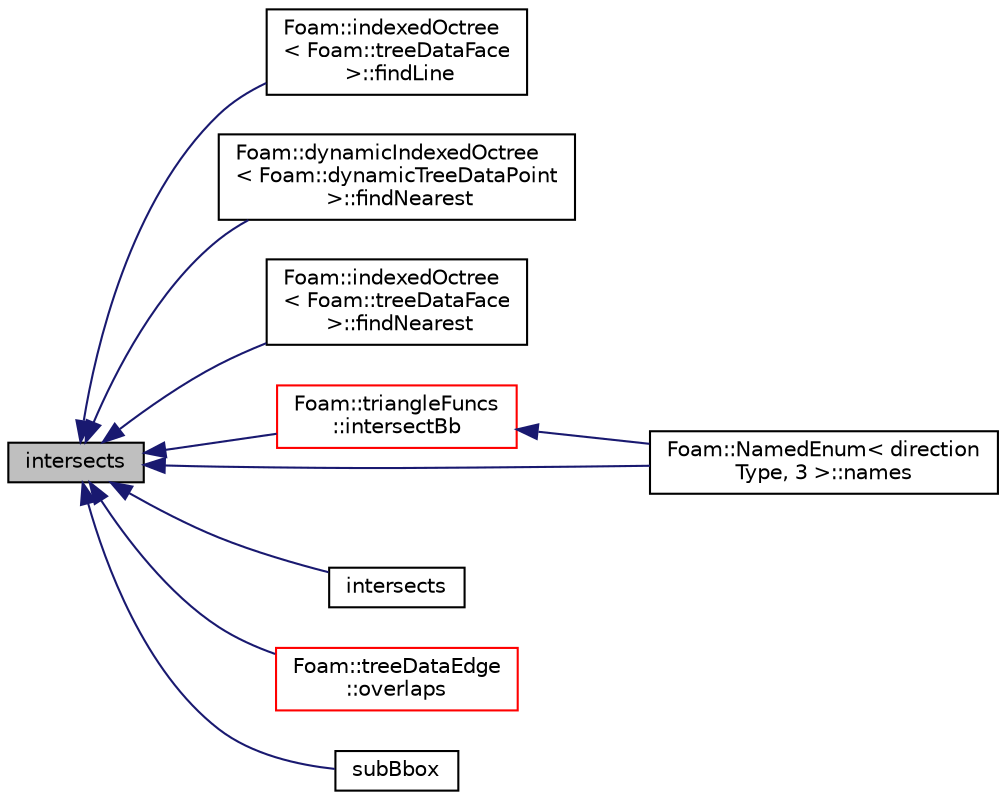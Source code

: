 digraph "intersects"
{
  bgcolor="transparent";
  edge [fontname="Helvetica",fontsize="10",labelfontname="Helvetica",labelfontsize="10"];
  node [fontname="Helvetica",fontsize="10",shape=record];
  rankdir="LR";
  Node200 [label="intersects",height=0.2,width=0.4,color="black", fillcolor="grey75", style="filled", fontcolor="black"];
  Node200 -> Node201 [dir="back",color="midnightblue",fontsize="10",style="solid",fontname="Helvetica"];
  Node201 [label="Foam::indexedOctree\l\< Foam::treeDataFace\l \>::findLine",height=0.2,width=0.4,color="black",URL="$a26157.html#af654b41bf89d6e3d50c31030ec6bcb24"];
  Node200 -> Node202 [dir="back",color="midnightblue",fontsize="10",style="solid",fontname="Helvetica"];
  Node202 [label="Foam::dynamicIndexedOctree\l\< Foam::dynamicTreeDataPoint\l \>::findNearest",height=0.2,width=0.4,color="black",URL="$a26745.html#ae090443cbaa3565bc6dc0b28e77793a8",tooltip="Low level: calculate nearest starting from subnode. "];
  Node200 -> Node203 [dir="back",color="midnightblue",fontsize="10",style="solid",fontname="Helvetica"];
  Node203 [label="Foam::indexedOctree\l\< Foam::treeDataFace\l \>::findNearest",height=0.2,width=0.4,color="black",URL="$a26157.html#abd1691a3fc13b01ad68fb3ca35ec22d8",tooltip="Low level: calculate nearest starting from subnode. "];
  Node200 -> Node204 [dir="back",color="midnightblue",fontsize="10",style="solid",fontname="Helvetica"];
  Node204 [label="Foam::triangleFuncs\l::intersectBb",height=0.2,width=0.4,color="red",URL="$a26657.html#a61b27a9e34057e49b2263d2ecd01144c",tooltip="Does triangle intersect bounding box. "];
  Node204 -> Node210 [dir="back",color="midnightblue",fontsize="10",style="solid",fontname="Helvetica"];
  Node210 [label="Foam::NamedEnum\< direction\lType, 3 \>::names",height=0.2,width=0.4,color="black",URL="$a27113.html#a7350da3a0edd92cd11e6c479c9967dc8"];
  Node200 -> Node211 [dir="back",color="midnightblue",fontsize="10",style="solid",fontname="Helvetica"];
  Node211 [label="intersects",height=0.2,width=0.4,color="black",URL="$a28773.html#ad7066af0d689a213199a42976e40d12c",tooltip="Like above but does not return faces point is on. "];
  Node200 -> Node210 [dir="back",color="midnightblue",fontsize="10",style="solid",fontname="Helvetica"];
  Node200 -> Node212 [dir="back",color="midnightblue",fontsize="10",style="solid",fontname="Helvetica"];
  Node212 [label="Foam::treeDataEdge\l::overlaps",height=0.2,width=0.4,color="red",URL="$a26161.html#a1915c0938452ba641c6ccf39df02dfad",tooltip="Does (bb of) shape at index overlap bb. "];
  Node200 -> Node216 [dir="back",color="midnightblue",fontsize="10",style="solid",fontname="Helvetica"];
  Node216 [label="subBbox",height=0.2,width=0.4,color="black",URL="$a28773.html#ad25c96ce2f752e9913e39722e034c4ce",tooltip="Sub box given by octant number. Midpoint provided. "];
}
